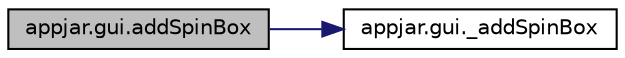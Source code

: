 digraph "appjar.gui.addSpinBox"
{
  edge [fontname="Helvetica",fontsize="10",labelfontname="Helvetica",labelfontsize="10"];
  node [fontname="Helvetica",fontsize="10",shape=record];
  rankdir="LR";
  Node736 [label="appjar.gui.addSpinBox",height=0.2,width=0.4,color="black", fillcolor="grey75", style="filled", fontcolor="black"];
  Node736 -> Node737 [color="midnightblue",fontsize="10",style="solid",fontname="Helvetica"];
  Node737 [label="appjar.gui._addSpinBox",height=0.2,width=0.4,color="black", fillcolor="white", style="filled",URL="$classappjar_1_1gui.html#a1ca36935d3cd457cc59febfda81a2c53"];
}
